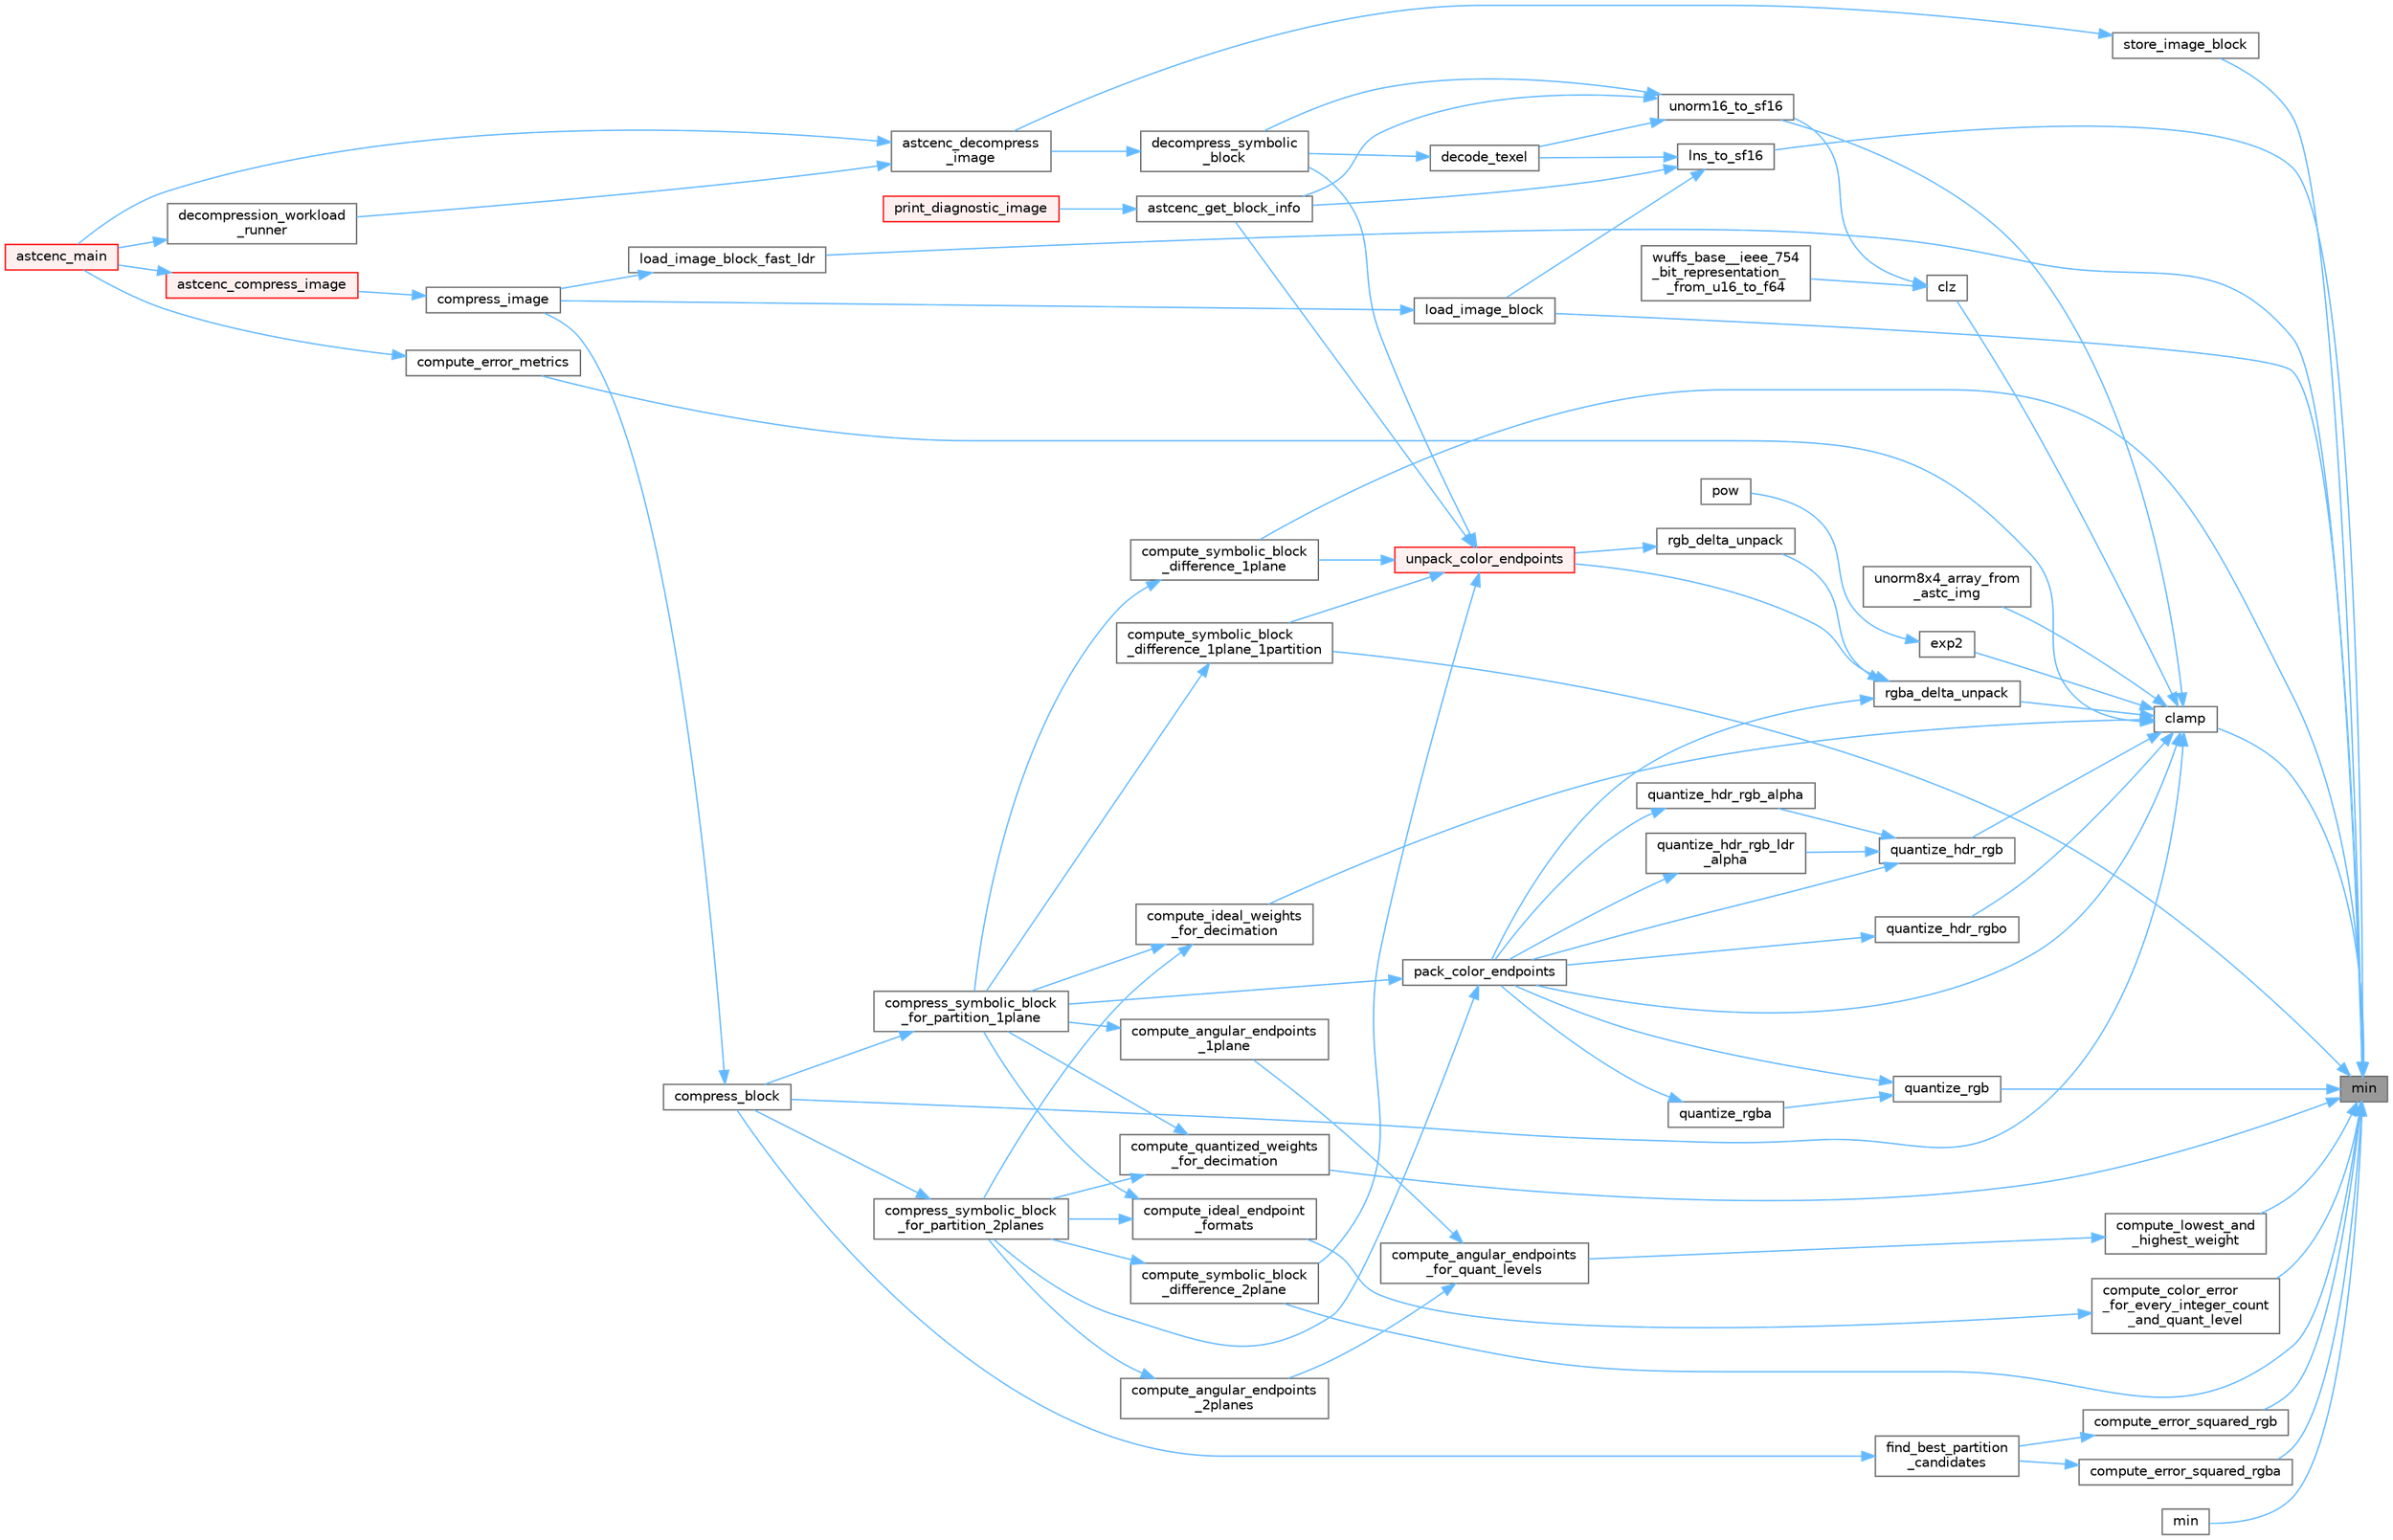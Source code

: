 digraph "min"
{
 // LATEX_PDF_SIZE
  bgcolor="transparent";
  edge [fontname=Helvetica,fontsize=10,labelfontname=Helvetica,labelfontsize=10];
  node [fontname=Helvetica,fontsize=10,shape=box,height=0.2,width=0.4];
  rankdir="RL";
  Node1 [id="Node000001",label="min",height=0.2,width=0.4,color="gray40", fillcolor="grey60", style="filled", fontcolor="black",tooltip="Return the min vector of two vectors."];
  Node1 -> Node2 [id="edge89_Node000001_Node000002",dir="back",color="steelblue1",style="solid",tooltip=" "];
  Node2 [id="Node000002",label="clamp",height=0.2,width=0.4,color="grey40", fillcolor="white", style="filled",URL="$astcenc__vecmathlib__avx2__8_8h.html#ae91c0bb0ebd82ed2a7fa7aa915f6e76e",tooltip="Return the clamped value between min and max."];
  Node2 -> Node3 [id="edge90_Node000002_Node000003",dir="back",color="steelblue1",style="solid",tooltip=" "];
  Node3 [id="Node000003",label="clz",height=0.2,width=0.4,color="grey40", fillcolor="white", style="filled",URL="$astcenc__vecmathlib_8h.html#ac4a249bd7ee357fb775d7f8ad8e22d91",tooltip="Count the leading zeros for each lane in a."];
  Node3 -> Node4 [id="edge91_Node000003_Node000004",dir="back",color="steelblue1",style="solid",tooltip=" "];
  Node4 [id="Node000004",label="unorm16_to_sf16",height=0.2,width=0.4,color="grey40", fillcolor="white", style="filled",URL="$astcenc__vecmathlib_8h.html#a478b1f2bc7a3589bfbe32b398583c502",tooltip="Convert unorm16 [0, 65535] to float16 in range [0, 1]."];
  Node4 -> Node5 [id="edge92_Node000004_Node000005",dir="back",color="steelblue1",style="solid",tooltip=" "];
  Node5 [id="Node000005",label="astcenc_get_block_info",height=0.2,width=0.4,color="grey40", fillcolor="white", style="filled",URL="$astcenc__entry_8cpp.html#a4138a9fb500526b5bfd98ea53a3ecec7",tooltip="Provide a high level summary of a block's encoding."];
  Node5 -> Node6 [id="edge93_Node000005_Node000006",dir="back",color="steelblue1",style="solid",tooltip=" "];
  Node6 [id="Node000006",label="print_diagnostic_image",height=0.2,width=0.4,color="red", fillcolor="#FFF0F0", style="filled",URL="$astcenccli__toplevel_8cpp.html#ac1760850c83dafab500f7cf8ab789246",tooltip="Populate a single diagnostic image showing aspects of the encoding."];
  Node4 -> Node10 [id="edge94_Node000004_Node000010",dir="back",color="steelblue1",style="solid",tooltip=" "];
  Node10 [id="Node000010",label="decode_texel",height=0.2,width=0.4,color="grey40", fillcolor="white", style="filled",URL="$astcenc__decompress__symbolic_8cpp.html#a9389a206914c0bbd0cb8a5d065dc56fe",tooltip="Convert integer color value into a float value for the decoder."];
  Node10 -> Node11 [id="edge95_Node000010_Node000011",dir="back",color="steelblue1",style="solid",tooltip=" "];
  Node11 [id="Node000011",label="decompress_symbolic\l_block",height=0.2,width=0.4,color="grey40", fillcolor="white", style="filled",URL="$astcenc__decompress__symbolic_8cpp.html#a4a5f09c362972951a31e4d7ff918f89f",tooltip="Decompress a symbolic block in to an image block."];
  Node11 -> Node12 [id="edge96_Node000011_Node000012",dir="back",color="steelblue1",style="solid",tooltip=" "];
  Node12 [id="Node000012",label="astcenc_decompress\l_image",height=0.2,width=0.4,color="grey40", fillcolor="white", style="filled",URL="$astcenc__entry_8cpp.html#a062987fc41b9df7d34d8eb668f29eb21",tooltip="Decompress an image."];
  Node12 -> Node8 [id="edge97_Node000012_Node000008",dir="back",color="steelblue1",style="solid",tooltip=" "];
  Node8 [id="Node000008",label="astcenc_main",height=0.2,width=0.4,color="red", fillcolor="#FFF0F0", style="filled",URL="$astcenccli__toplevel_8cpp.html#a073d18880f24fd648661b01d2e20340e",tooltip="Application entry point."];
  Node12 -> Node13 [id="edge98_Node000012_Node000013",dir="back",color="steelblue1",style="solid",tooltip=" "];
  Node13 [id="Node000013",label="decompression_workload\l_runner",height=0.2,width=0.4,color="grey40", fillcolor="white", style="filled",URL="$astcenccli__toplevel_8cpp.html#a02c55a799cc33b39f9d733b1a7e91281",tooltip="Runner callback function for a decompression worker thread."];
  Node13 -> Node8 [id="edge99_Node000013_Node000008",dir="back",color="steelblue1",style="solid",tooltip=" "];
  Node4 -> Node11 [id="edge100_Node000004_Node000011",dir="back",color="steelblue1",style="solid",tooltip=" "];
  Node3 -> Node14 [id="edge101_Node000003_Node000014",dir="back",color="steelblue1",style="solid",tooltip=" "];
  Node14 [id="Node000014",label="wuffs_base__ieee_754\l_bit_representation_\l_from_u16_to_f64",height=0.2,width=0.4,color="grey40", fillcolor="white", style="filled",URL="$wuffs-v0_83_8c.html#af9423b29c2c6b0152acf48cb73e62320",tooltip=" "];
  Node2 -> Node15 [id="edge102_Node000002_Node000015",dir="back",color="steelblue1",style="solid",tooltip=" "];
  Node15 [id="Node000015",label="compress_block",height=0.2,width=0.4,color="grey40", fillcolor="white", style="filled",URL="$astcenc__compress__symbolic_8cpp.html#a579b9a2ceeecda2fb3abe63b8311df1c",tooltip="Compress an image block into a physical block."];
  Node15 -> Node16 [id="edge103_Node000015_Node000016",dir="back",color="steelblue1",style="solid",tooltip=" "];
  Node16 [id="Node000016",label="compress_image",height=0.2,width=0.4,color="grey40", fillcolor="white", style="filled",URL="$astcenc__entry_8cpp.html#acbecfd32ce013d567cac16a877c20f42",tooltip="Compress an image, after any preflight has completed."];
  Node16 -> Node17 [id="edge104_Node000016_Node000017",dir="back",color="steelblue1",style="solid",tooltip=" "];
  Node17 [id="Node000017",label="astcenc_compress_image",height=0.2,width=0.4,color="red", fillcolor="#FFF0F0", style="filled",URL="$astcenc__entry_8cpp.html#ad762aa055eed75156c99309158a40e90",tooltip="Compress an image."];
  Node17 -> Node8 [id="edge105_Node000017_Node000008",dir="back",color="steelblue1",style="solid",tooltip=" "];
  Node2 -> Node19 [id="edge106_Node000002_Node000019",dir="back",color="steelblue1",style="solid",tooltip=" "];
  Node19 [id="Node000019",label="compute_error_metrics",height=0.2,width=0.4,color="grey40", fillcolor="white", style="filled",URL="$astcenccli__error__metrics_8cpp.html#a478be461420681d7c83aa89569ea92c4",tooltip="Compute error metrics comparing two images."];
  Node19 -> Node8 [id="edge107_Node000019_Node000008",dir="back",color="steelblue1",style="solid",tooltip=" "];
  Node2 -> Node20 [id="edge108_Node000002_Node000020",dir="back",color="steelblue1",style="solid",tooltip=" "];
  Node20 [id="Node000020",label="compute_ideal_weights\l_for_decimation",height=0.2,width=0.4,color="grey40", fillcolor="white", style="filled",URL="$astcenc__ideal__endpoints__and__weights_8cpp.html#ae1b4e922c67d5349fc849709ca08178f",tooltip="Compute the optimal unquantized weights for a decimation table."];
  Node20 -> Node21 [id="edge109_Node000020_Node000021",dir="back",color="steelblue1",style="solid",tooltip=" "];
  Node21 [id="Node000021",label="compress_symbolic_block\l_for_partition_1plane",height=0.2,width=0.4,color="grey40", fillcolor="white", style="filled",URL="$astcenc__compress__symbolic_8cpp.html#af5f518a15600c71922e69267dea2db99",tooltip="Compress a block using a chosen partitioning and 1 plane of weights."];
  Node21 -> Node15 [id="edge110_Node000021_Node000015",dir="back",color="steelblue1",style="solid",tooltip=" "];
  Node20 -> Node22 [id="edge111_Node000020_Node000022",dir="back",color="steelblue1",style="solid",tooltip=" "];
  Node22 [id="Node000022",label="compress_symbolic_block\l_for_partition_2planes",height=0.2,width=0.4,color="grey40", fillcolor="white", style="filled",URL="$astcenc__compress__symbolic_8cpp.html#af11a976c8ea386db054bef472ce0667c",tooltip="Compress a block using a chosen partitioning and 2 planes of weights."];
  Node22 -> Node15 [id="edge112_Node000022_Node000015",dir="back",color="steelblue1",style="solid",tooltip=" "];
  Node2 -> Node23 [id="edge113_Node000002_Node000023",dir="back",color="steelblue1",style="solid",tooltip=" "];
  Node23 [id="Node000023",label="exp2",height=0.2,width=0.4,color="grey40", fillcolor="white", style="filled",URL="$astcenc__vecmathlib_8h.html#a87f28ce214c8467ad2e4df620dea7e90",tooltip="Compute an approximate exp2(x) for each lane in the vector."];
  Node23 -> Node24 [id="edge114_Node000023_Node000024",dir="back",color="steelblue1",style="solid",tooltip=" "];
  Node24 [id="Node000024",label="pow",height=0.2,width=0.4,color="grey40", fillcolor="white", style="filled",URL="$astcenc__vecmathlib_8h.html#a4c1d7b228b3f79a7260ea87d535324cb",tooltip="Compute an approximate pow(x, y) for each lane in the vector."];
  Node2 -> Node25 [id="edge115_Node000002_Node000025",dir="back",color="steelblue1",style="solid",tooltip=" "];
  Node25 [id="Node000025",label="pack_color_endpoints",height=0.2,width=0.4,color="grey40", fillcolor="white", style="filled",URL="$astcenc__color__quantize_8cpp.html#ab9f9b564c57688af1f8fc1d9e000af81",tooltip="Pack a single pair of color endpoints as effectively as possible."];
  Node25 -> Node21 [id="edge116_Node000025_Node000021",dir="back",color="steelblue1",style="solid",tooltip=" "];
  Node25 -> Node22 [id="edge117_Node000025_Node000022",dir="back",color="steelblue1",style="solid",tooltip=" "];
  Node2 -> Node26 [id="edge118_Node000002_Node000026",dir="back",color="steelblue1",style="solid",tooltip=" "];
  Node26 [id="Node000026",label="quantize_hdr_rgb",height=0.2,width=0.4,color="grey40", fillcolor="white", style="filled",URL="$astcenc__color__quantize_8cpp.html#a018b17fdce9e0fb576249da80bfc90a2",tooltip="Quantize a HDR RGB color using direct RGB encoding."];
  Node26 -> Node25 [id="edge119_Node000026_Node000025",dir="back",color="steelblue1",style="solid",tooltip=" "];
  Node26 -> Node27 [id="edge120_Node000026_Node000027",dir="back",color="steelblue1",style="solid",tooltip=" "];
  Node27 [id="Node000027",label="quantize_hdr_rgb_alpha",height=0.2,width=0.4,color="grey40", fillcolor="white", style="filled",URL="$astcenc__color__quantize_8cpp.html#a968dafc89b796ea5218a690b22c39911",tooltip="Quantize a HDR RGBA color using either delta or direct RGBA encoding."];
  Node27 -> Node25 [id="edge121_Node000027_Node000025",dir="back",color="steelblue1",style="solid",tooltip=" "];
  Node26 -> Node28 [id="edge122_Node000026_Node000028",dir="back",color="steelblue1",style="solid",tooltip=" "];
  Node28 [id="Node000028",label="quantize_hdr_rgb_ldr\l_alpha",height=0.2,width=0.4,color="grey40", fillcolor="white", style="filled",URL="$astcenc__color__quantize_8cpp.html#acc5fc16efff8422faf77e47bc55ab0ad",tooltip="Quantize a HDR RGB + LDR A color using direct RGBA encoding."];
  Node28 -> Node25 [id="edge123_Node000028_Node000025",dir="back",color="steelblue1",style="solid",tooltip=" "];
  Node2 -> Node29 [id="edge124_Node000002_Node000029",dir="back",color="steelblue1",style="solid",tooltip=" "];
  Node29 [id="Node000029",label="quantize_hdr_rgbo",height=0.2,width=0.4,color="grey40", fillcolor="white", style="filled",URL="$astcenc__color__quantize_8cpp.html#a8c60d84b27b5bf6a95eafa1b86497235",tooltip="Quantize a HDR RGB color using RGB + offset."];
  Node29 -> Node25 [id="edge125_Node000029_Node000025",dir="back",color="steelblue1",style="solid",tooltip=" "];
  Node2 -> Node30 [id="edge126_Node000002_Node000030",dir="back",color="steelblue1",style="solid",tooltip=" "];
  Node30 [id="Node000030",label="rgba_delta_unpack",height=0.2,width=0.4,color="grey40", fillcolor="white", style="filled",URL="$astcenc__color__unquantize_8cpp.html#abb9e5b31fe822e7e3ab0757f1989a321",tooltip="Unpack an LDR RGBA color that uses delta encoding."];
  Node30 -> Node25 [id="edge127_Node000030_Node000025",dir="back",color="steelblue1",style="solid",tooltip=" "];
  Node30 -> Node31 [id="edge128_Node000030_Node000031",dir="back",color="steelblue1",style="solid",tooltip=" "];
  Node31 [id="Node000031",label="rgb_delta_unpack",height=0.2,width=0.4,color="grey40", fillcolor="white", style="filled",URL="$astcenc__color__unquantize_8cpp.html#a09b179400bc4fa4d90e9b093380e5541",tooltip="Unpack an LDR RGB color that uses delta encoding."];
  Node31 -> Node32 [id="edge129_Node000031_Node000032",dir="back",color="steelblue1",style="solid",tooltip=" "];
  Node32 [id="Node000032",label="unpack_color_endpoints",height=0.2,width=0.4,color="red", fillcolor="#FFF0F0", style="filled",URL="$astcenc__color__unquantize_8cpp.html#ab9b659180fb522b05391892336dbc095",tooltip="Unpack a single pair of encoded endpoints."];
  Node32 -> Node5 [id="edge130_Node000032_Node000005",dir="back",color="steelblue1",style="solid",tooltip=" "];
  Node32 -> Node33 [id="edge131_Node000032_Node000033",dir="back",color="steelblue1",style="solid",tooltip=" "];
  Node33 [id="Node000033",label="compute_symbolic_block\l_difference_1plane",height=0.2,width=0.4,color="grey40", fillcolor="white", style="filled",URL="$astcenc__decompress__symbolic_8cpp.html#a0541138e65930f39f6caba517e76dfe4",tooltip="Compute the error between a symbolic block and the original input data."];
  Node33 -> Node21 [id="edge132_Node000033_Node000021",dir="back",color="steelblue1",style="solid",tooltip=" "];
  Node32 -> Node34 [id="edge133_Node000032_Node000034",dir="back",color="steelblue1",style="solid",tooltip=" "];
  Node34 [id="Node000034",label="compute_symbolic_block\l_difference_1plane_1partition",height=0.2,width=0.4,color="grey40", fillcolor="white", style="filled",URL="$astcenc__decompress__symbolic_8cpp.html#aff8e27acd948a9cc5631d99c80906b2f",tooltip="Compute the error between a symbolic block and the original input data."];
  Node34 -> Node21 [id="edge134_Node000034_Node000021",dir="back",color="steelblue1",style="solid",tooltip=" "];
  Node32 -> Node35 [id="edge135_Node000032_Node000035",dir="back",color="steelblue1",style="solid",tooltip=" "];
  Node35 [id="Node000035",label="compute_symbolic_block\l_difference_2plane",height=0.2,width=0.4,color="grey40", fillcolor="white", style="filled",URL="$astcenc__decompress__symbolic_8cpp.html#a9c23f8373c9f5e708650b7c8e038b182",tooltip="Compute the error between a symbolic block and the original input data."];
  Node35 -> Node22 [id="edge136_Node000035_Node000022",dir="back",color="steelblue1",style="solid",tooltip=" "];
  Node32 -> Node11 [id="edge137_Node000032_Node000011",dir="back",color="steelblue1",style="solid",tooltip=" "];
  Node30 -> Node32 [id="edge138_Node000030_Node000032",dir="back",color="steelblue1",style="solid",tooltip=" "];
  Node2 -> Node4 [id="edge139_Node000002_Node000004",dir="back",color="steelblue1",style="solid",tooltip=" "];
  Node2 -> Node38 [id="edge140_Node000002_Node000038",dir="back",color="steelblue1",style="solid",tooltip=" "];
  Node38 [id="Node000038",label="unorm8x4_array_from\l_astc_img",height=0.2,width=0.4,color="grey40", fillcolor="white", style="filled",URL="$astcenccli__image_8cpp.html#a9706acc840e996830702a831d846559c",tooltip="Create a flattened RGBA UNORM8 data array from an image structure."];
  Node1 -> Node39 [id="edge141_Node000001_Node000039",dir="back",color="steelblue1",style="solid",tooltip=" "];
  Node39 [id="Node000039",label="compute_color_error\l_for_every_integer_count\l_and_quant_level",height=0.2,width=0.4,color="grey40", fillcolor="white", style="filled",URL="$astcenc__pick__best__endpoint__format_8cpp.html#a163a7d0cf020b6f86049745807912ec1",tooltip="For a given partition compute the error for every endpoint integer count and quant level."];
  Node39 -> Node40 [id="edge142_Node000039_Node000040",dir="back",color="steelblue1",style="solid",tooltip=" "];
  Node40 [id="Node000040",label="compute_ideal_endpoint\l_formats",height=0.2,width=0.4,color="grey40", fillcolor="white", style="filled",URL="$astcenc__pick__best__endpoint__format_8cpp.html#a81c7b68e8c7b82a5ff718f21bd4f3c35",tooltip="Identify, for each mode, which set of color endpoint produces the best result."];
  Node40 -> Node21 [id="edge143_Node000040_Node000021",dir="back",color="steelblue1",style="solid",tooltip=" "];
  Node40 -> Node22 [id="edge144_Node000040_Node000022",dir="back",color="steelblue1",style="solid",tooltip=" "];
  Node1 -> Node41 [id="edge145_Node000001_Node000041",dir="back",color="steelblue1",style="solid",tooltip=" "];
  Node41 [id="Node000041",label="compute_error_squared_rgb",height=0.2,width=0.4,color="grey40", fillcolor="white", style="filled",URL="$astcenc__averages__and__directions_8cpp.html#ac4a96475fb0074ef3fd0f08ea66de75e",tooltip="Compute the RGB error for uncorrelated and same chroma projections."];
  Node41 -> Node42 [id="edge146_Node000041_Node000042",dir="back",color="steelblue1",style="solid",tooltip=" "];
  Node42 [id="Node000042",label="find_best_partition\l_candidates",height=0.2,width=0.4,color="grey40", fillcolor="white", style="filled",URL="$astcenc__find__best__partitioning_8cpp.html#a7577b3047a3f9f0fe44fd579f5450630",tooltip="Find the best set of partitions to trial for a given block."];
  Node42 -> Node15 [id="edge147_Node000042_Node000015",dir="back",color="steelblue1",style="solid",tooltip=" "];
  Node1 -> Node43 [id="edge148_Node000001_Node000043",dir="back",color="steelblue1",style="solid",tooltip=" "];
  Node43 [id="Node000043",label="compute_error_squared_rgba",height=0.2,width=0.4,color="grey40", fillcolor="white", style="filled",URL="$astcenc__averages__and__directions_8cpp.html#a2dec702033b002eaf4090eb47ce4ad21",tooltip="Compute the RGBA error for uncorrelated and same chroma projections."];
  Node43 -> Node42 [id="edge149_Node000043_Node000042",dir="back",color="steelblue1",style="solid",tooltip=" "];
  Node1 -> Node44 [id="edge150_Node000001_Node000044",dir="back",color="steelblue1",style="solid",tooltip=" "];
  Node44 [id="Node000044",label="compute_lowest_and\l_highest_weight",height=0.2,width=0.4,color="grey40", fillcolor="white", style="filled",URL="$astcenc__weight__align_8cpp.html#a32b24429143eb7c5b7050885943aad1b",tooltip="For a given step size compute the lowest and highest weight."];
  Node44 -> Node45 [id="edge151_Node000044_Node000045",dir="back",color="steelblue1",style="solid",tooltip=" "];
  Node45 [id="Node000045",label="compute_angular_endpoints\l_for_quant_levels",height=0.2,width=0.4,color="grey40", fillcolor="white", style="filled",URL="$astcenc__weight__align_8cpp.html#a52f057b7da5fc35adac361b3696ac963",tooltip="The main function for the angular algorithm."];
  Node45 -> Node46 [id="edge152_Node000045_Node000046",dir="back",color="steelblue1",style="solid",tooltip=" "];
  Node46 [id="Node000046",label="compute_angular_endpoints\l_1plane",height=0.2,width=0.4,color="grey40", fillcolor="white", style="filled",URL="$astcenc__weight__align_8cpp.html#af1b151d02c3af92eb002dc7172111233",tooltip="Compute the angular endpoints for one plane for each block mode."];
  Node46 -> Node21 [id="edge153_Node000046_Node000021",dir="back",color="steelblue1",style="solid",tooltip=" "];
  Node45 -> Node47 [id="edge154_Node000045_Node000047",dir="back",color="steelblue1",style="solid",tooltip=" "];
  Node47 [id="Node000047",label="compute_angular_endpoints\l_2planes",height=0.2,width=0.4,color="grey40", fillcolor="white", style="filled",URL="$astcenc__weight__align_8cpp.html#a571d7379fd52446338ef4fa7e700cb42",tooltip="Compute the angular endpoints for two planes for each block mode."];
  Node47 -> Node22 [id="edge155_Node000047_Node000022",dir="back",color="steelblue1",style="solid",tooltip=" "];
  Node1 -> Node48 [id="edge156_Node000001_Node000048",dir="back",color="steelblue1",style="solid",tooltip=" "];
  Node48 [id="Node000048",label="compute_quantized_weights\l_for_decimation",height=0.2,width=0.4,color="grey40", fillcolor="white", style="filled",URL="$astcenc__ideal__endpoints__and__weights_8cpp.html#af42cf444db5f16e2ed4fb642acf81f4a",tooltip="Compute the optimal quantized weights for a decimation table."];
  Node48 -> Node21 [id="edge157_Node000048_Node000021",dir="back",color="steelblue1",style="solid",tooltip=" "];
  Node48 -> Node22 [id="edge158_Node000048_Node000022",dir="back",color="steelblue1",style="solid",tooltip=" "];
  Node1 -> Node33 [id="edge159_Node000001_Node000033",dir="back",color="steelblue1",style="solid",tooltip=" "];
  Node1 -> Node34 [id="edge160_Node000001_Node000034",dir="back",color="steelblue1",style="solid",tooltip=" "];
  Node1 -> Node35 [id="edge161_Node000001_Node000035",dir="back",color="steelblue1",style="solid",tooltip=" "];
  Node1 -> Node49 [id="edge162_Node000001_Node000049",dir="back",color="steelblue1",style="solid",tooltip=" "];
  Node49 [id="Node000049",label="lns_to_sf16",height=0.2,width=0.4,color="grey40", fillcolor="white", style="filled",URL="$astcenc__vecmathlib_8h.html#aa1ab2044e5354115ee71324e30fba1ed",tooltip="Convert 16-bit LNS to float16."];
  Node49 -> Node5 [id="edge163_Node000049_Node000005",dir="back",color="steelblue1",style="solid",tooltip=" "];
  Node49 -> Node10 [id="edge164_Node000049_Node000010",dir="back",color="steelblue1",style="solid",tooltip=" "];
  Node49 -> Node50 [id="edge165_Node000049_Node000050",dir="back",color="steelblue1",style="solid",tooltip=" "];
  Node50 [id="Node000050",label="load_image_block",height=0.2,width=0.4,color="grey40", fillcolor="white", style="filled",URL="$astcenc__image_8cpp.html#ac38601dc2481e26c57906255523f7262",tooltip="Load a single image block from the input image."];
  Node50 -> Node16 [id="edge166_Node000050_Node000016",dir="back",color="steelblue1",style="solid",tooltip=" "];
  Node1 -> Node50 [id="edge167_Node000001_Node000050",dir="back",color="steelblue1",style="solid",tooltip=" "];
  Node1 -> Node51 [id="edge168_Node000001_Node000051",dir="back",color="steelblue1",style="solid",tooltip=" "];
  Node51 [id="Node000051",label="load_image_block_fast_ldr",height=0.2,width=0.4,color="grey40", fillcolor="white", style="filled",URL="$astcenc__image_8cpp.html#a04e3f01eb10a8a494e1d07b39c496bde",tooltip="Load a single image block from the input image."];
  Node51 -> Node16 [id="edge169_Node000051_Node000016",dir="back",color="steelblue1",style="solid",tooltip=" "];
  Node1 -> Node52 [id="edge170_Node000001_Node000052",dir="back",color="steelblue1",style="solid",tooltip=" "];
  Node52 [id="Node000052",label="min",height=0.2,width=0.4,color="grey40", fillcolor="white", style="filled",URL="$astcenc__vecmathlib__avx2__8_8h.html#a03b4112aa21ae623f3f79b2a378f5f17",tooltip="Return the min vector of a vector and a scalar."];
  Node1 -> Node53 [id="edge171_Node000001_Node000053",dir="back",color="steelblue1",style="solid",tooltip=" "];
  Node53 [id="Node000053",label="quantize_rgb",height=0.2,width=0.4,color="grey40", fillcolor="white", style="filled",URL="$astcenc__color__quantize_8cpp.html#aad6197b2a3f7eb3048a81f24e5f9c7b3",tooltip="Quantize an LDR RGB color."];
  Node53 -> Node25 [id="edge172_Node000053_Node000025",dir="back",color="steelblue1",style="solid",tooltip=" "];
  Node53 -> Node54 [id="edge173_Node000053_Node000054",dir="back",color="steelblue1",style="solid",tooltip=" "];
  Node54 [id="Node000054",label="quantize_rgba",height=0.2,width=0.4,color="grey40", fillcolor="white", style="filled",URL="$astcenc__color__quantize_8cpp.html#aa1eba2920aec0d82d8b1f66ccd3a1044",tooltip="Quantize an LDR RGBA color."];
  Node54 -> Node25 [id="edge174_Node000054_Node000025",dir="back",color="steelblue1",style="solid",tooltip=" "];
  Node1 -> Node55 [id="edge175_Node000001_Node000055",dir="back",color="steelblue1",style="solid",tooltip=" "];
  Node55 [id="Node000055",label="store_image_block",height=0.2,width=0.4,color="grey40", fillcolor="white", style="filled",URL="$astcenc__image_8cpp.html#a987bc85f97f6168e6c99aa60879622f5",tooltip="Store a single image block to the output image."];
  Node55 -> Node12 [id="edge176_Node000055_Node000012",dir="back",color="steelblue1",style="solid",tooltip=" "];
}
